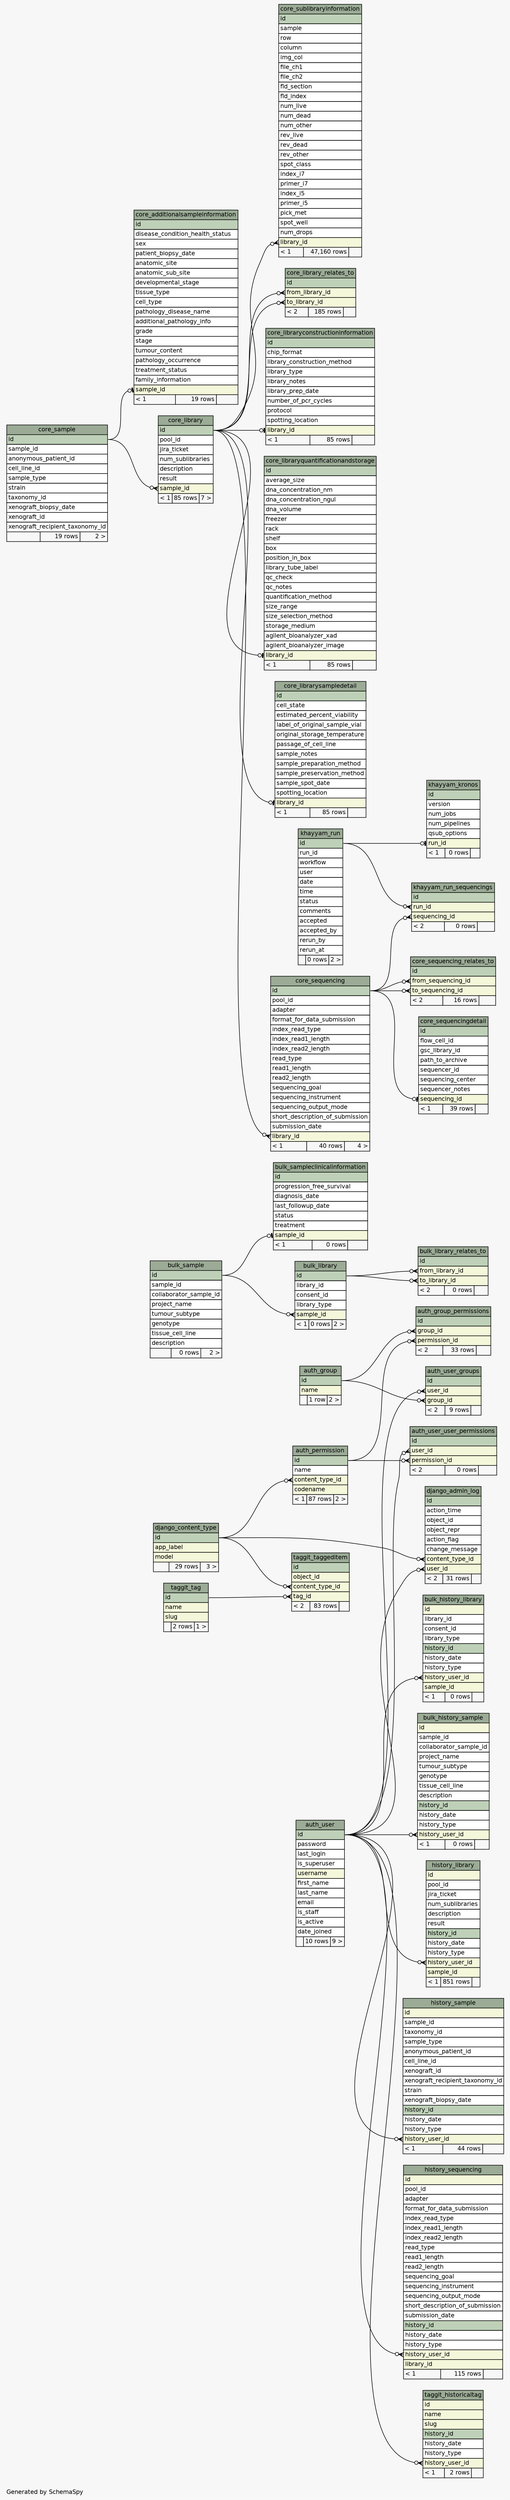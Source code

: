 // dot 2.36.0 on Mac OS X 10.9.5
// SchemaSpy rev 590
digraph "largeRelationshipsDiagram" {
  graph [
    rankdir="RL"
    bgcolor="#f7f7f7"
    label="\nGenerated by SchemaSpy"
    labeljust="l"
    nodesep="0.18"
    ranksep="0.46"
    fontname="Helvetica"
    fontsize="11"
  ];
  node [
    fontname="Helvetica"
    fontsize="11"
    shape="plaintext"
  ];
  edge [
    arrowsize="0.8"
  ];
  "auth_group" [
    label=<
    <TABLE BORDER="0" CELLBORDER="1" CELLSPACING="0" BGCOLOR="#ffffff">
      <TR><TD COLSPAN="3" BGCOLOR="#9bab96" ALIGN="CENTER">auth_group</TD></TR>
      <TR><TD PORT="id" COLSPAN="3" BGCOLOR="#bed1b8" ALIGN="LEFT">id</TD></TR>
      <TR><TD PORT="name" COLSPAN="3" BGCOLOR="#f4f7da" ALIGN="LEFT">name</TD></TR>
      <TR><TD ALIGN="LEFT" BGCOLOR="#f7f7f7">  </TD><TD ALIGN="RIGHT" BGCOLOR="#f7f7f7">1 row</TD><TD ALIGN="RIGHT" BGCOLOR="#f7f7f7">2 &gt;</TD></TR>
    </TABLE>>
    URL="tables/auth_group.html"
    tooltip="auth_group"
  ];
  "auth_group_permissions" [
    label=<
    <TABLE BORDER="0" CELLBORDER="1" CELLSPACING="0" BGCOLOR="#ffffff">
      <TR><TD COLSPAN="3" BGCOLOR="#9bab96" ALIGN="CENTER">auth_group_permissions</TD></TR>
      <TR><TD PORT="id" COLSPAN="3" BGCOLOR="#bed1b8" ALIGN="LEFT">id</TD></TR>
      <TR><TD PORT="group_id" COLSPAN="3" BGCOLOR="#f4f7da" ALIGN="LEFT">group_id</TD></TR>
      <TR><TD PORT="permission_id" COLSPAN="3" BGCOLOR="#f4f7da" ALIGN="LEFT">permission_id</TD></TR>
      <TR><TD ALIGN="LEFT" BGCOLOR="#f7f7f7">&lt; 2</TD><TD ALIGN="RIGHT" BGCOLOR="#f7f7f7">33 rows</TD><TD ALIGN="RIGHT" BGCOLOR="#f7f7f7">  </TD></TR>
    </TABLE>>
    URL="tables/auth_group_permissions.html"
    tooltip="auth_group_permissions"
  ];
  "auth_permission" [
    label=<
    <TABLE BORDER="0" CELLBORDER="1" CELLSPACING="0" BGCOLOR="#ffffff">
      <TR><TD COLSPAN="3" BGCOLOR="#9bab96" ALIGN="CENTER">auth_permission</TD></TR>
      <TR><TD PORT="id" COLSPAN="3" BGCOLOR="#bed1b8" ALIGN="LEFT">id</TD></TR>
      <TR><TD PORT="name" COLSPAN="3" ALIGN="LEFT">name</TD></TR>
      <TR><TD PORT="content_type_id" COLSPAN="3" BGCOLOR="#f4f7da" ALIGN="LEFT">content_type_id</TD></TR>
      <TR><TD PORT="codename" COLSPAN="3" BGCOLOR="#f4f7da" ALIGN="LEFT">codename</TD></TR>
      <TR><TD ALIGN="LEFT" BGCOLOR="#f7f7f7">&lt; 1</TD><TD ALIGN="RIGHT" BGCOLOR="#f7f7f7">87 rows</TD><TD ALIGN="RIGHT" BGCOLOR="#f7f7f7">2 &gt;</TD></TR>
    </TABLE>>
    URL="tables/auth_permission.html"
    tooltip="auth_permission"
  ];
  "auth_user" [
    label=<
    <TABLE BORDER="0" CELLBORDER="1" CELLSPACING="0" BGCOLOR="#ffffff">
      <TR><TD COLSPAN="3" BGCOLOR="#9bab96" ALIGN="CENTER">auth_user</TD></TR>
      <TR><TD PORT="id" COLSPAN="3" BGCOLOR="#bed1b8" ALIGN="LEFT">id</TD></TR>
      <TR><TD PORT="password" COLSPAN="3" ALIGN="LEFT">password</TD></TR>
      <TR><TD PORT="last_login" COLSPAN="3" ALIGN="LEFT">last_login</TD></TR>
      <TR><TD PORT="is_superuser" COLSPAN="3" ALIGN="LEFT">is_superuser</TD></TR>
      <TR><TD PORT="username" COLSPAN="3" BGCOLOR="#f4f7da" ALIGN="LEFT">username</TD></TR>
      <TR><TD PORT="first_name" COLSPAN="3" ALIGN="LEFT">first_name</TD></TR>
      <TR><TD PORT="last_name" COLSPAN="3" ALIGN="LEFT">last_name</TD></TR>
      <TR><TD PORT="email" COLSPAN="3" ALIGN="LEFT">email</TD></TR>
      <TR><TD PORT="is_staff" COLSPAN="3" ALIGN="LEFT">is_staff</TD></TR>
      <TR><TD PORT="is_active" COLSPAN="3" ALIGN="LEFT">is_active</TD></TR>
      <TR><TD PORT="date_joined" COLSPAN="3" ALIGN="LEFT">date_joined</TD></TR>
      <TR><TD ALIGN="LEFT" BGCOLOR="#f7f7f7">  </TD><TD ALIGN="RIGHT" BGCOLOR="#f7f7f7">10 rows</TD><TD ALIGN="RIGHT" BGCOLOR="#f7f7f7">9 &gt;</TD></TR>
    </TABLE>>
    URL="tables/auth_user.html"
    tooltip="auth_user"
  ];
  "auth_user_groups" [
    label=<
    <TABLE BORDER="0" CELLBORDER="1" CELLSPACING="0" BGCOLOR="#ffffff">
      <TR><TD COLSPAN="3" BGCOLOR="#9bab96" ALIGN="CENTER">auth_user_groups</TD></TR>
      <TR><TD PORT="id" COLSPAN="3" BGCOLOR="#bed1b8" ALIGN="LEFT">id</TD></TR>
      <TR><TD PORT="user_id" COLSPAN="3" BGCOLOR="#f4f7da" ALIGN="LEFT">user_id</TD></TR>
      <TR><TD PORT="group_id" COLSPAN="3" BGCOLOR="#f4f7da" ALIGN="LEFT">group_id</TD></TR>
      <TR><TD ALIGN="LEFT" BGCOLOR="#f7f7f7">&lt; 2</TD><TD ALIGN="RIGHT" BGCOLOR="#f7f7f7">9 rows</TD><TD ALIGN="RIGHT" BGCOLOR="#f7f7f7">  </TD></TR>
    </TABLE>>
    URL="tables/auth_user_groups.html"
    tooltip="auth_user_groups"
  ];
  "auth_user_user_permissions" [
    label=<
    <TABLE BORDER="0" CELLBORDER="1" CELLSPACING="0" BGCOLOR="#ffffff">
      <TR><TD COLSPAN="3" BGCOLOR="#9bab96" ALIGN="CENTER">auth_user_user_permissions</TD></TR>
      <TR><TD PORT="id" COLSPAN="3" BGCOLOR="#bed1b8" ALIGN="LEFT">id</TD></TR>
      <TR><TD PORT="user_id" COLSPAN="3" BGCOLOR="#f4f7da" ALIGN="LEFT">user_id</TD></TR>
      <TR><TD PORT="permission_id" COLSPAN="3" BGCOLOR="#f4f7da" ALIGN="LEFT">permission_id</TD></TR>
      <TR><TD ALIGN="LEFT" BGCOLOR="#f7f7f7">&lt; 2</TD><TD ALIGN="RIGHT" BGCOLOR="#f7f7f7">0 rows</TD><TD ALIGN="RIGHT" BGCOLOR="#f7f7f7">  </TD></TR>
    </TABLE>>
    URL="tables/auth_user_user_permissions.html"
    tooltip="auth_user_user_permissions"
  ];
  "bulk_history_library" [
    label=<
    <TABLE BORDER="0" CELLBORDER="1" CELLSPACING="0" BGCOLOR="#ffffff">
      <TR><TD COLSPAN="3" BGCOLOR="#9bab96" ALIGN="CENTER">bulk_history_library</TD></TR>
      <TR><TD PORT="id" COLSPAN="3" BGCOLOR="#f4f7da" ALIGN="LEFT">id</TD></TR>
      <TR><TD PORT="library_id" COLSPAN="3" ALIGN="LEFT">library_id</TD></TR>
      <TR><TD PORT="consent_id" COLSPAN="3" ALIGN="LEFT">consent_id</TD></TR>
      <TR><TD PORT="library_type" COLSPAN="3" ALIGN="LEFT">library_type</TD></TR>
      <TR><TD PORT="history_id" COLSPAN="3" BGCOLOR="#bed1b8" ALIGN="LEFT">history_id</TD></TR>
      <TR><TD PORT="history_date" COLSPAN="3" ALIGN="LEFT">history_date</TD></TR>
      <TR><TD PORT="history_type" COLSPAN="3" ALIGN="LEFT">history_type</TD></TR>
      <TR><TD PORT="history_user_id" COLSPAN="3" BGCOLOR="#f4f7da" ALIGN="LEFT">history_user_id</TD></TR>
      <TR><TD PORT="sample_id" COLSPAN="3" BGCOLOR="#f4f7da" ALIGN="LEFT">sample_id</TD></TR>
      <TR><TD ALIGN="LEFT" BGCOLOR="#f7f7f7">&lt; 1</TD><TD ALIGN="RIGHT" BGCOLOR="#f7f7f7">0 rows</TD><TD ALIGN="RIGHT" BGCOLOR="#f7f7f7">  </TD></TR>
    </TABLE>>
    URL="tables/bulk_history_library.html"
    tooltip="bulk_history_library"
  ];
  "bulk_history_sample" [
    label=<
    <TABLE BORDER="0" CELLBORDER="1" CELLSPACING="0" BGCOLOR="#ffffff">
      <TR><TD COLSPAN="3" BGCOLOR="#9bab96" ALIGN="CENTER">bulk_history_sample</TD></TR>
      <TR><TD PORT="id" COLSPAN="3" BGCOLOR="#f4f7da" ALIGN="LEFT">id</TD></TR>
      <TR><TD PORT="sample_id" COLSPAN="3" ALIGN="LEFT">sample_id</TD></TR>
      <TR><TD PORT="collaborator_sample_id" COLSPAN="3" ALIGN="LEFT">collaborator_sample_id</TD></TR>
      <TR><TD PORT="project_name" COLSPAN="3" ALIGN="LEFT">project_name</TD></TR>
      <TR><TD PORT="tumour_subtype" COLSPAN="3" ALIGN="LEFT">tumour_subtype</TD></TR>
      <TR><TD PORT="genotype" COLSPAN="3" ALIGN="LEFT">genotype</TD></TR>
      <TR><TD PORT="tissue_cell_line" COLSPAN="3" ALIGN="LEFT">tissue_cell_line</TD></TR>
      <TR><TD PORT="description" COLSPAN="3" ALIGN="LEFT">description</TD></TR>
      <TR><TD PORT="history_id" COLSPAN="3" BGCOLOR="#bed1b8" ALIGN="LEFT">history_id</TD></TR>
      <TR><TD PORT="history_date" COLSPAN="3" ALIGN="LEFT">history_date</TD></TR>
      <TR><TD PORT="history_type" COLSPAN="3" ALIGN="LEFT">history_type</TD></TR>
      <TR><TD PORT="history_user_id" COLSPAN="3" BGCOLOR="#f4f7da" ALIGN="LEFT">history_user_id</TD></TR>
      <TR><TD ALIGN="LEFT" BGCOLOR="#f7f7f7">&lt; 1</TD><TD ALIGN="RIGHT" BGCOLOR="#f7f7f7">0 rows</TD><TD ALIGN="RIGHT" BGCOLOR="#f7f7f7">  </TD></TR>
    </TABLE>>
    URL="tables/bulk_history_sample.html"
    tooltip="bulk_history_sample"
  ];
  "bulk_library" [
    label=<
    <TABLE BORDER="0" CELLBORDER="1" CELLSPACING="0" BGCOLOR="#ffffff">
      <TR><TD COLSPAN="3" BGCOLOR="#9bab96" ALIGN="CENTER">bulk_library</TD></TR>
      <TR><TD PORT="id" COLSPAN="3" BGCOLOR="#bed1b8" ALIGN="LEFT">id</TD></TR>
      <TR><TD PORT="library_id" COLSPAN="3" ALIGN="LEFT">library_id</TD></TR>
      <TR><TD PORT="consent_id" COLSPAN="3" ALIGN="LEFT">consent_id</TD></TR>
      <TR><TD PORT="library_type" COLSPAN="3" ALIGN="LEFT">library_type</TD></TR>
      <TR><TD PORT="sample_id" COLSPAN="3" BGCOLOR="#f4f7da" ALIGN="LEFT">sample_id</TD></TR>
      <TR><TD ALIGN="LEFT" BGCOLOR="#f7f7f7">&lt; 1</TD><TD ALIGN="RIGHT" BGCOLOR="#f7f7f7">0 rows</TD><TD ALIGN="RIGHT" BGCOLOR="#f7f7f7">2 &gt;</TD></TR>
    </TABLE>>
    URL="tables/bulk_library.html"
    tooltip="bulk_library"
  ];
  "bulk_library_relates_to" [
    label=<
    <TABLE BORDER="0" CELLBORDER="1" CELLSPACING="0" BGCOLOR="#ffffff">
      <TR><TD COLSPAN="3" BGCOLOR="#9bab96" ALIGN="CENTER">bulk_library_relates_to</TD></TR>
      <TR><TD PORT="id" COLSPAN="3" BGCOLOR="#bed1b8" ALIGN="LEFT">id</TD></TR>
      <TR><TD PORT="from_library_id" COLSPAN="3" BGCOLOR="#f4f7da" ALIGN="LEFT">from_library_id</TD></TR>
      <TR><TD PORT="to_library_id" COLSPAN="3" BGCOLOR="#f4f7da" ALIGN="LEFT">to_library_id</TD></TR>
      <TR><TD ALIGN="LEFT" BGCOLOR="#f7f7f7">&lt; 2</TD><TD ALIGN="RIGHT" BGCOLOR="#f7f7f7">0 rows</TD><TD ALIGN="RIGHT" BGCOLOR="#f7f7f7">  </TD></TR>
    </TABLE>>
    URL="tables/bulk_library_relates_to.html"
    tooltip="bulk_library_relates_to"
  ];
  "bulk_sample" [
    label=<
    <TABLE BORDER="0" CELLBORDER="1" CELLSPACING="0" BGCOLOR="#ffffff">
      <TR><TD COLSPAN="3" BGCOLOR="#9bab96" ALIGN="CENTER">bulk_sample</TD></TR>
      <TR><TD PORT="id" COLSPAN="3" BGCOLOR="#bed1b8" ALIGN="LEFT">id</TD></TR>
      <TR><TD PORT="sample_id" COLSPAN="3" ALIGN="LEFT">sample_id</TD></TR>
      <TR><TD PORT="collaborator_sample_id" COLSPAN="3" ALIGN="LEFT">collaborator_sample_id</TD></TR>
      <TR><TD PORT="project_name" COLSPAN="3" ALIGN="LEFT">project_name</TD></TR>
      <TR><TD PORT="tumour_subtype" COLSPAN="3" ALIGN="LEFT">tumour_subtype</TD></TR>
      <TR><TD PORT="genotype" COLSPAN="3" ALIGN="LEFT">genotype</TD></TR>
      <TR><TD PORT="tissue_cell_line" COLSPAN="3" ALIGN="LEFT">tissue_cell_line</TD></TR>
      <TR><TD PORT="description" COLSPAN="3" ALIGN="LEFT">description</TD></TR>
      <TR><TD ALIGN="LEFT" BGCOLOR="#f7f7f7">  </TD><TD ALIGN="RIGHT" BGCOLOR="#f7f7f7">0 rows</TD><TD ALIGN="RIGHT" BGCOLOR="#f7f7f7">2 &gt;</TD></TR>
    </TABLE>>
    URL="tables/bulk_sample.html"
    tooltip="bulk_sample"
  ];
  "bulk_sampleclinicalinformation" [
    label=<
    <TABLE BORDER="0" CELLBORDER="1" CELLSPACING="0" BGCOLOR="#ffffff">
      <TR><TD COLSPAN="3" BGCOLOR="#9bab96" ALIGN="CENTER">bulk_sampleclinicalinformation</TD></TR>
      <TR><TD PORT="id" COLSPAN="3" BGCOLOR="#bed1b8" ALIGN="LEFT">id</TD></TR>
      <TR><TD PORT="progression_free_survival" COLSPAN="3" ALIGN="LEFT">progression_free_survival</TD></TR>
      <TR><TD PORT="diagnosis_date" COLSPAN="3" ALIGN="LEFT">diagnosis_date</TD></TR>
      <TR><TD PORT="last_followup_date" COLSPAN="3" ALIGN="LEFT">last_followup_date</TD></TR>
      <TR><TD PORT="status" COLSPAN="3" ALIGN="LEFT">status</TD></TR>
      <TR><TD PORT="treatment" COLSPAN="3" ALIGN="LEFT">treatment</TD></TR>
      <TR><TD PORT="sample_id" COLSPAN="3" BGCOLOR="#f4f7da" ALIGN="LEFT">sample_id</TD></TR>
      <TR><TD ALIGN="LEFT" BGCOLOR="#f7f7f7">&lt; 1</TD><TD ALIGN="RIGHT" BGCOLOR="#f7f7f7">0 rows</TD><TD ALIGN="RIGHT" BGCOLOR="#f7f7f7">  </TD></TR>
    </TABLE>>
    URL="tables/bulk_sampleclinicalinformation.html"
    tooltip="bulk_sampleclinicalinformation"
  ];
  "core_additionalsampleinformation" [
    label=<
    <TABLE BORDER="0" CELLBORDER="1" CELLSPACING="0" BGCOLOR="#ffffff">
      <TR><TD COLSPAN="3" BGCOLOR="#9bab96" ALIGN="CENTER">core_additionalsampleinformation</TD></TR>
      <TR><TD PORT="id" COLSPAN="3" BGCOLOR="#bed1b8" ALIGN="LEFT">id</TD></TR>
      <TR><TD PORT="disease_condition_health_status" COLSPAN="3" ALIGN="LEFT">disease_condition_health_status</TD></TR>
      <TR><TD PORT="sex" COLSPAN="3" ALIGN="LEFT">sex</TD></TR>
      <TR><TD PORT="patient_biopsy_date" COLSPAN="3" ALIGN="LEFT">patient_biopsy_date</TD></TR>
      <TR><TD PORT="anatomic_site" COLSPAN="3" ALIGN="LEFT">anatomic_site</TD></TR>
      <TR><TD PORT="anatomic_sub_site" COLSPAN="3" ALIGN="LEFT">anatomic_sub_site</TD></TR>
      <TR><TD PORT="developmental_stage" COLSPAN="3" ALIGN="LEFT">developmental_stage</TD></TR>
      <TR><TD PORT="tissue_type" COLSPAN="3" ALIGN="LEFT">tissue_type</TD></TR>
      <TR><TD PORT="cell_type" COLSPAN="3" ALIGN="LEFT">cell_type</TD></TR>
      <TR><TD PORT="pathology_disease_name" COLSPAN="3" ALIGN="LEFT">pathology_disease_name</TD></TR>
      <TR><TD PORT="additional_pathology_info" COLSPAN="3" ALIGN="LEFT">additional_pathology_info</TD></TR>
      <TR><TD PORT="grade" COLSPAN="3" ALIGN="LEFT">grade</TD></TR>
      <TR><TD PORT="stage" COLSPAN="3" ALIGN="LEFT">stage</TD></TR>
      <TR><TD PORT="tumour_content" COLSPAN="3" ALIGN="LEFT">tumour_content</TD></TR>
      <TR><TD PORT="pathology_occurrence" COLSPAN="3" ALIGN="LEFT">pathology_occurrence</TD></TR>
      <TR><TD PORT="treatment_status" COLSPAN="3" ALIGN="LEFT">treatment_status</TD></TR>
      <TR><TD PORT="family_information" COLSPAN="3" ALIGN="LEFT">family_information</TD></TR>
      <TR><TD PORT="sample_id" COLSPAN="3" BGCOLOR="#f4f7da" ALIGN="LEFT">sample_id</TD></TR>
      <TR><TD ALIGN="LEFT" BGCOLOR="#f7f7f7">&lt; 1</TD><TD ALIGN="RIGHT" BGCOLOR="#f7f7f7">19 rows</TD><TD ALIGN="RIGHT" BGCOLOR="#f7f7f7">  </TD></TR>
    </TABLE>>
    URL="tables/core_additionalsampleinformation.html"
    tooltip="core_additionalsampleinformation"
  ];
  "core_library" [
    label=<
    <TABLE BORDER="0" CELLBORDER="1" CELLSPACING="0" BGCOLOR="#ffffff">
      <TR><TD COLSPAN="3" BGCOLOR="#9bab96" ALIGN="CENTER">core_library</TD></TR>
      <TR><TD PORT="id" COLSPAN="3" BGCOLOR="#bed1b8" ALIGN="LEFT">id</TD></TR>
      <TR><TD PORT="pool_id" COLSPAN="3" ALIGN="LEFT">pool_id</TD></TR>
      <TR><TD PORT="jira_ticket" COLSPAN="3" ALIGN="LEFT">jira_ticket</TD></TR>
      <TR><TD PORT="num_sublibraries" COLSPAN="3" ALIGN="LEFT">num_sublibraries</TD></TR>
      <TR><TD PORT="description" COLSPAN="3" ALIGN="LEFT">description</TD></TR>
      <TR><TD PORT="result" COLSPAN="3" ALIGN="LEFT">result</TD></TR>
      <TR><TD PORT="sample_id" COLSPAN="3" BGCOLOR="#f4f7da" ALIGN="LEFT">sample_id</TD></TR>
      <TR><TD ALIGN="LEFT" BGCOLOR="#f7f7f7">&lt; 1</TD><TD ALIGN="RIGHT" BGCOLOR="#f7f7f7">85 rows</TD><TD ALIGN="RIGHT" BGCOLOR="#f7f7f7">7 &gt;</TD></TR>
    </TABLE>>
    URL="tables/core_library.html"
    tooltip="core_library"
  ];
  "core_library_relates_to" [
    label=<
    <TABLE BORDER="0" CELLBORDER="1" CELLSPACING="0" BGCOLOR="#ffffff">
      <TR><TD COLSPAN="3" BGCOLOR="#9bab96" ALIGN="CENTER">core_library_relates_to</TD></TR>
      <TR><TD PORT="id" COLSPAN="3" BGCOLOR="#bed1b8" ALIGN="LEFT">id</TD></TR>
      <TR><TD PORT="from_library_id" COLSPAN="3" BGCOLOR="#f4f7da" ALIGN="LEFT">from_library_id</TD></TR>
      <TR><TD PORT="to_library_id" COLSPAN="3" BGCOLOR="#f4f7da" ALIGN="LEFT">to_library_id</TD></TR>
      <TR><TD ALIGN="LEFT" BGCOLOR="#f7f7f7">&lt; 2</TD><TD ALIGN="RIGHT" BGCOLOR="#f7f7f7">185 rows</TD><TD ALIGN="RIGHT" BGCOLOR="#f7f7f7">  </TD></TR>
    </TABLE>>
    URL="tables/core_library_relates_to.html"
    tooltip="core_library_relates_to"
  ];
  "core_libraryconstructioninformation" [
    label=<
    <TABLE BORDER="0" CELLBORDER="1" CELLSPACING="0" BGCOLOR="#ffffff">
      <TR><TD COLSPAN="3" BGCOLOR="#9bab96" ALIGN="CENTER">core_libraryconstructioninformation</TD></TR>
      <TR><TD PORT="id" COLSPAN="3" BGCOLOR="#bed1b8" ALIGN="LEFT">id</TD></TR>
      <TR><TD PORT="chip_format" COLSPAN="3" ALIGN="LEFT">chip_format</TD></TR>
      <TR><TD PORT="library_construction_method" COLSPAN="3" ALIGN="LEFT">library_construction_method</TD></TR>
      <TR><TD PORT="library_type" COLSPAN="3" ALIGN="LEFT">library_type</TD></TR>
      <TR><TD PORT="library_notes" COLSPAN="3" ALIGN="LEFT">library_notes</TD></TR>
      <TR><TD PORT="library_prep_date" COLSPAN="3" ALIGN="LEFT">library_prep_date</TD></TR>
      <TR><TD PORT="number_of_pcr_cycles" COLSPAN="3" ALIGN="LEFT">number_of_pcr_cycles</TD></TR>
      <TR><TD PORT="protocol" COLSPAN="3" ALIGN="LEFT">protocol</TD></TR>
      <TR><TD PORT="spotting_location" COLSPAN="3" ALIGN="LEFT">spotting_location</TD></TR>
      <TR><TD PORT="library_id" COLSPAN="3" BGCOLOR="#f4f7da" ALIGN="LEFT">library_id</TD></TR>
      <TR><TD ALIGN="LEFT" BGCOLOR="#f7f7f7">&lt; 1</TD><TD ALIGN="RIGHT" BGCOLOR="#f7f7f7">85 rows</TD><TD ALIGN="RIGHT" BGCOLOR="#f7f7f7">  </TD></TR>
    </TABLE>>
    URL="tables/core_libraryconstructioninformation.html"
    tooltip="core_libraryconstructioninformation"
  ];
  "core_libraryquantificationandstorage" [
    label=<
    <TABLE BORDER="0" CELLBORDER="1" CELLSPACING="0" BGCOLOR="#ffffff">
      <TR><TD COLSPAN="3" BGCOLOR="#9bab96" ALIGN="CENTER">core_libraryquantificationandstorage</TD></TR>
      <TR><TD PORT="id" COLSPAN="3" BGCOLOR="#bed1b8" ALIGN="LEFT">id</TD></TR>
      <TR><TD PORT="average_size" COLSPAN="3" ALIGN="LEFT">average_size</TD></TR>
      <TR><TD PORT="dna_concentration_nm" COLSPAN="3" ALIGN="LEFT">dna_concentration_nm</TD></TR>
      <TR><TD PORT="dna_concentration_ngul" COLSPAN="3" ALIGN="LEFT">dna_concentration_ngul</TD></TR>
      <TR><TD PORT="dna_volume" COLSPAN="3" ALIGN="LEFT">dna_volume</TD></TR>
      <TR><TD PORT="freezer" COLSPAN="3" ALIGN="LEFT">freezer</TD></TR>
      <TR><TD PORT="rack" COLSPAN="3" ALIGN="LEFT">rack</TD></TR>
      <TR><TD PORT="shelf" COLSPAN="3" ALIGN="LEFT">shelf</TD></TR>
      <TR><TD PORT="box" COLSPAN="3" ALIGN="LEFT">box</TD></TR>
      <TR><TD PORT="position_in_box" COLSPAN="3" ALIGN="LEFT">position_in_box</TD></TR>
      <TR><TD PORT="library_tube_label" COLSPAN="3" ALIGN="LEFT">library_tube_label</TD></TR>
      <TR><TD PORT="qc_check" COLSPAN="3" ALIGN="LEFT">qc_check</TD></TR>
      <TR><TD PORT="qc_notes" COLSPAN="3" ALIGN="LEFT">qc_notes</TD></TR>
      <TR><TD PORT="quantification_method" COLSPAN="3" ALIGN="LEFT">quantification_method</TD></TR>
      <TR><TD PORT="size_range" COLSPAN="3" ALIGN="LEFT">size_range</TD></TR>
      <TR><TD PORT="size_selection_method" COLSPAN="3" ALIGN="LEFT">size_selection_method</TD></TR>
      <TR><TD PORT="storage_medium" COLSPAN="3" ALIGN="LEFT">storage_medium</TD></TR>
      <TR><TD PORT="agilent_bioanalyzer_xad" COLSPAN="3" ALIGN="LEFT">agilent_bioanalyzer_xad</TD></TR>
      <TR><TD PORT="agilent_bioanalyzer_image" COLSPAN="3" ALIGN="LEFT">agilent_bioanalyzer_image</TD></TR>
      <TR><TD PORT="library_id" COLSPAN="3" BGCOLOR="#f4f7da" ALIGN="LEFT">library_id</TD></TR>
      <TR><TD ALIGN="LEFT" BGCOLOR="#f7f7f7">&lt; 1</TD><TD ALIGN="RIGHT" BGCOLOR="#f7f7f7">85 rows</TD><TD ALIGN="RIGHT" BGCOLOR="#f7f7f7">  </TD></TR>
    </TABLE>>
    URL="tables/core_libraryquantificationandstorage.html"
    tooltip="core_libraryquantificationandstorage"
  ];
  "core_librarysampledetail" [
    label=<
    <TABLE BORDER="0" CELLBORDER="1" CELLSPACING="0" BGCOLOR="#ffffff">
      <TR><TD COLSPAN="3" BGCOLOR="#9bab96" ALIGN="CENTER">core_librarysampledetail</TD></TR>
      <TR><TD PORT="id" COLSPAN="3" BGCOLOR="#bed1b8" ALIGN="LEFT">id</TD></TR>
      <TR><TD PORT="cell_state" COLSPAN="3" ALIGN="LEFT">cell_state</TD></TR>
      <TR><TD PORT="estimated_percent_viability" COLSPAN="3" ALIGN="LEFT">estimated_percent_viability</TD></TR>
      <TR><TD PORT="label_of_original_sample_vial" COLSPAN="3" ALIGN="LEFT">label_of_original_sample_vial</TD></TR>
      <TR><TD PORT="original_storage_temperature" COLSPAN="3" ALIGN="LEFT">original_storage_temperature</TD></TR>
      <TR><TD PORT="passage_of_cell_line" COLSPAN="3" ALIGN="LEFT">passage_of_cell_line</TD></TR>
      <TR><TD PORT="sample_notes" COLSPAN="3" ALIGN="LEFT">sample_notes</TD></TR>
      <TR><TD PORT="sample_preparation_method" COLSPAN="3" ALIGN="LEFT">sample_preparation_method</TD></TR>
      <TR><TD PORT="sample_preservation_method" COLSPAN="3" ALIGN="LEFT">sample_preservation_method</TD></TR>
      <TR><TD PORT="sample_spot_date" COLSPAN="3" ALIGN="LEFT">sample_spot_date</TD></TR>
      <TR><TD PORT="spotting_location" COLSPAN="3" ALIGN="LEFT">spotting_location</TD></TR>
      <TR><TD PORT="library_id" COLSPAN="3" BGCOLOR="#f4f7da" ALIGN="LEFT">library_id</TD></TR>
      <TR><TD ALIGN="LEFT" BGCOLOR="#f7f7f7">&lt; 1</TD><TD ALIGN="RIGHT" BGCOLOR="#f7f7f7">85 rows</TD><TD ALIGN="RIGHT" BGCOLOR="#f7f7f7">  </TD></TR>
    </TABLE>>
    URL="tables/core_librarysampledetail.html"
    tooltip="core_librarysampledetail"
  ];
  "core_sample" [
    label=<
    <TABLE BORDER="0" CELLBORDER="1" CELLSPACING="0" BGCOLOR="#ffffff">
      <TR><TD COLSPAN="3" BGCOLOR="#9bab96" ALIGN="CENTER">core_sample</TD></TR>
      <TR><TD PORT="id" COLSPAN="3" BGCOLOR="#bed1b8" ALIGN="LEFT">id</TD></TR>
      <TR><TD PORT="sample_id" COLSPAN="3" ALIGN="LEFT">sample_id</TD></TR>
      <TR><TD PORT="anonymous_patient_id" COLSPAN="3" ALIGN="LEFT">anonymous_patient_id</TD></TR>
      <TR><TD PORT="cell_line_id" COLSPAN="3" ALIGN="LEFT">cell_line_id</TD></TR>
      <TR><TD PORT="sample_type" COLSPAN="3" ALIGN="LEFT">sample_type</TD></TR>
      <TR><TD PORT="strain" COLSPAN="3" ALIGN="LEFT">strain</TD></TR>
      <TR><TD PORT="taxonomy_id" COLSPAN="3" ALIGN="LEFT">taxonomy_id</TD></TR>
      <TR><TD PORT="xenograft_biopsy_date" COLSPAN="3" ALIGN="LEFT">xenograft_biopsy_date</TD></TR>
      <TR><TD PORT="xenograft_id" COLSPAN="3" ALIGN="LEFT">xenograft_id</TD></TR>
      <TR><TD PORT="xenograft_recipient_taxonomy_id" COLSPAN="3" ALIGN="LEFT">xenograft_recipient_taxonomy_id</TD></TR>
      <TR><TD ALIGN="LEFT" BGCOLOR="#f7f7f7">  </TD><TD ALIGN="RIGHT" BGCOLOR="#f7f7f7">19 rows</TD><TD ALIGN="RIGHT" BGCOLOR="#f7f7f7">2 &gt;</TD></TR>
    </TABLE>>
    URL="tables/core_sample.html"
    tooltip="core_sample"
  ];
  "core_sequencing" [
    label=<
    <TABLE BORDER="0" CELLBORDER="1" CELLSPACING="0" BGCOLOR="#ffffff">
      <TR><TD COLSPAN="3" BGCOLOR="#9bab96" ALIGN="CENTER">core_sequencing</TD></TR>
      <TR><TD PORT="id" COLSPAN="3" BGCOLOR="#bed1b8" ALIGN="LEFT">id</TD></TR>
      <TR><TD PORT="pool_id" COLSPAN="3" ALIGN="LEFT">pool_id</TD></TR>
      <TR><TD PORT="adapter" COLSPAN="3" ALIGN="LEFT">adapter</TD></TR>
      <TR><TD PORT="format_for_data_submission" COLSPAN="3" ALIGN="LEFT">format_for_data_submission</TD></TR>
      <TR><TD PORT="index_read_type" COLSPAN="3" ALIGN="LEFT">index_read_type</TD></TR>
      <TR><TD PORT="index_read1_length" COLSPAN="3" ALIGN="LEFT">index_read1_length</TD></TR>
      <TR><TD PORT="index_read2_length" COLSPAN="3" ALIGN="LEFT">index_read2_length</TD></TR>
      <TR><TD PORT="read_type" COLSPAN="3" ALIGN="LEFT">read_type</TD></TR>
      <TR><TD PORT="read1_length" COLSPAN="3" ALIGN="LEFT">read1_length</TD></TR>
      <TR><TD PORT="read2_length" COLSPAN="3" ALIGN="LEFT">read2_length</TD></TR>
      <TR><TD PORT="sequencing_goal" COLSPAN="3" ALIGN="LEFT">sequencing_goal</TD></TR>
      <TR><TD PORT="sequencing_instrument" COLSPAN="3" ALIGN="LEFT">sequencing_instrument</TD></TR>
      <TR><TD PORT="sequencing_output_mode" COLSPAN="3" ALIGN="LEFT">sequencing_output_mode</TD></TR>
      <TR><TD PORT="short_description_of_submission" COLSPAN="3" ALIGN="LEFT">short_description_of_submission</TD></TR>
      <TR><TD PORT="submission_date" COLSPAN="3" ALIGN="LEFT">submission_date</TD></TR>
      <TR><TD PORT="library_id" COLSPAN="3" BGCOLOR="#f4f7da" ALIGN="LEFT">library_id</TD></TR>
      <TR><TD ALIGN="LEFT" BGCOLOR="#f7f7f7">&lt; 1</TD><TD ALIGN="RIGHT" BGCOLOR="#f7f7f7">40 rows</TD><TD ALIGN="RIGHT" BGCOLOR="#f7f7f7">4 &gt;</TD></TR>
    </TABLE>>
    URL="tables/core_sequencing.html"
    tooltip="core_sequencing"
  ];
  "core_sequencing_relates_to" [
    label=<
    <TABLE BORDER="0" CELLBORDER="1" CELLSPACING="0" BGCOLOR="#ffffff">
      <TR><TD COLSPAN="3" BGCOLOR="#9bab96" ALIGN="CENTER">core_sequencing_relates_to</TD></TR>
      <TR><TD PORT="id" COLSPAN="3" BGCOLOR="#bed1b8" ALIGN="LEFT">id</TD></TR>
      <TR><TD PORT="from_sequencing_id" COLSPAN="3" BGCOLOR="#f4f7da" ALIGN="LEFT">from_sequencing_id</TD></TR>
      <TR><TD PORT="to_sequencing_id" COLSPAN="3" BGCOLOR="#f4f7da" ALIGN="LEFT">to_sequencing_id</TD></TR>
      <TR><TD ALIGN="LEFT" BGCOLOR="#f7f7f7">&lt; 2</TD><TD ALIGN="RIGHT" BGCOLOR="#f7f7f7">16 rows</TD><TD ALIGN="RIGHT" BGCOLOR="#f7f7f7">  </TD></TR>
    </TABLE>>
    URL="tables/core_sequencing_relates_to.html"
    tooltip="core_sequencing_relates_to"
  ];
  "core_sequencingdetail" [
    label=<
    <TABLE BORDER="0" CELLBORDER="1" CELLSPACING="0" BGCOLOR="#ffffff">
      <TR><TD COLSPAN="3" BGCOLOR="#9bab96" ALIGN="CENTER">core_sequencingdetail</TD></TR>
      <TR><TD PORT="id" COLSPAN="3" BGCOLOR="#bed1b8" ALIGN="LEFT">id</TD></TR>
      <TR><TD PORT="flow_cell_id" COLSPAN="3" ALIGN="LEFT">flow_cell_id</TD></TR>
      <TR><TD PORT="gsc_library_id" COLSPAN="3" ALIGN="LEFT">gsc_library_id</TD></TR>
      <TR><TD PORT="path_to_archive" COLSPAN="3" ALIGN="LEFT">path_to_archive</TD></TR>
      <TR><TD PORT="sequencer_id" COLSPAN="3" ALIGN="LEFT">sequencer_id</TD></TR>
      <TR><TD PORT="sequencing_center" COLSPAN="3" ALIGN="LEFT">sequencing_center</TD></TR>
      <TR><TD PORT="sequencer_notes" COLSPAN="3" ALIGN="LEFT">sequencer_notes</TD></TR>
      <TR><TD PORT="sequencing_id" COLSPAN="3" BGCOLOR="#f4f7da" ALIGN="LEFT">sequencing_id</TD></TR>
      <TR><TD ALIGN="LEFT" BGCOLOR="#f7f7f7">&lt; 1</TD><TD ALIGN="RIGHT" BGCOLOR="#f7f7f7">39 rows</TD><TD ALIGN="RIGHT" BGCOLOR="#f7f7f7">  </TD></TR>
    </TABLE>>
    URL="tables/core_sequencingdetail.html"
    tooltip="core_sequencingdetail"
  ];
  "core_sublibraryinformation" [
    label=<
    <TABLE BORDER="0" CELLBORDER="1" CELLSPACING="0" BGCOLOR="#ffffff">
      <TR><TD COLSPAN="3" BGCOLOR="#9bab96" ALIGN="CENTER">core_sublibraryinformation</TD></TR>
      <TR><TD PORT="id" COLSPAN="3" BGCOLOR="#bed1b8" ALIGN="LEFT">id</TD></TR>
      <TR><TD PORT="sample" COLSPAN="3" ALIGN="LEFT">sample</TD></TR>
      <TR><TD PORT="row" COLSPAN="3" ALIGN="LEFT">row</TD></TR>
      <TR><TD PORT="column" COLSPAN="3" ALIGN="LEFT">column</TD></TR>
      <TR><TD PORT="img_col" COLSPAN="3" ALIGN="LEFT">img_col</TD></TR>
      <TR><TD PORT="file_ch1" COLSPAN="3" ALIGN="LEFT">file_ch1</TD></TR>
      <TR><TD PORT="file_ch2" COLSPAN="3" ALIGN="LEFT">file_ch2</TD></TR>
      <TR><TD PORT="fld_section" COLSPAN="3" ALIGN="LEFT">fld_section</TD></TR>
      <TR><TD PORT="fld_index" COLSPAN="3" ALIGN="LEFT">fld_index</TD></TR>
      <TR><TD PORT="num_live" COLSPAN="3" ALIGN="LEFT">num_live</TD></TR>
      <TR><TD PORT="num_dead" COLSPAN="3" ALIGN="LEFT">num_dead</TD></TR>
      <TR><TD PORT="num_other" COLSPAN="3" ALIGN="LEFT">num_other</TD></TR>
      <TR><TD PORT="rev_live" COLSPAN="3" ALIGN="LEFT">rev_live</TD></TR>
      <TR><TD PORT="rev_dead" COLSPAN="3" ALIGN="LEFT">rev_dead</TD></TR>
      <TR><TD PORT="rev_other" COLSPAN="3" ALIGN="LEFT">rev_other</TD></TR>
      <TR><TD PORT="spot_class" COLSPAN="3" ALIGN="LEFT">spot_class</TD></TR>
      <TR><TD PORT="index_i7" COLSPAN="3" ALIGN="LEFT">index_i7</TD></TR>
      <TR><TD PORT="primer_i7" COLSPAN="3" ALIGN="LEFT">primer_i7</TD></TR>
      <TR><TD PORT="index_i5" COLSPAN="3" ALIGN="LEFT">index_i5</TD></TR>
      <TR><TD PORT="primer_i5" COLSPAN="3" ALIGN="LEFT">primer_i5</TD></TR>
      <TR><TD PORT="pick_met" COLSPAN="3" ALIGN="LEFT">pick_met</TD></TR>
      <TR><TD PORT="spot_well" COLSPAN="3" ALIGN="LEFT">spot_well</TD></TR>
      <TR><TD PORT="num_drops" COLSPAN="3" ALIGN="LEFT">num_drops</TD></TR>
      <TR><TD PORT="library_id" COLSPAN="3" BGCOLOR="#f4f7da" ALIGN="LEFT">library_id</TD></TR>
      <TR><TD ALIGN="LEFT" BGCOLOR="#f7f7f7">&lt; 1</TD><TD ALIGN="RIGHT" BGCOLOR="#f7f7f7">47,160 rows</TD><TD ALIGN="RIGHT" BGCOLOR="#f7f7f7">  </TD></TR>
    </TABLE>>
    URL="tables/core_sublibraryinformation.html"
    tooltip="core_sublibraryinformation"
  ];
  "django_admin_log" [
    label=<
    <TABLE BORDER="0" CELLBORDER="1" CELLSPACING="0" BGCOLOR="#ffffff">
      <TR><TD COLSPAN="3" BGCOLOR="#9bab96" ALIGN="CENTER">django_admin_log</TD></TR>
      <TR><TD PORT="id" COLSPAN="3" BGCOLOR="#bed1b8" ALIGN="LEFT">id</TD></TR>
      <TR><TD PORT="action_time" COLSPAN="3" ALIGN="LEFT">action_time</TD></TR>
      <TR><TD PORT="object_id" COLSPAN="3" ALIGN="LEFT">object_id</TD></TR>
      <TR><TD PORT="object_repr" COLSPAN="3" ALIGN="LEFT">object_repr</TD></TR>
      <TR><TD PORT="action_flag" COLSPAN="3" ALIGN="LEFT">action_flag</TD></TR>
      <TR><TD PORT="change_message" COLSPAN="3" ALIGN="LEFT">change_message</TD></TR>
      <TR><TD PORT="content_type_id" COLSPAN="3" BGCOLOR="#f4f7da" ALIGN="LEFT">content_type_id</TD></TR>
      <TR><TD PORT="user_id" COLSPAN="3" BGCOLOR="#f4f7da" ALIGN="LEFT">user_id</TD></TR>
      <TR><TD ALIGN="LEFT" BGCOLOR="#f7f7f7">&lt; 2</TD><TD ALIGN="RIGHT" BGCOLOR="#f7f7f7">31 rows</TD><TD ALIGN="RIGHT" BGCOLOR="#f7f7f7">  </TD></TR>
    </TABLE>>
    URL="tables/django_admin_log.html"
    tooltip="django_admin_log"
  ];
  "django_content_type" [
    label=<
    <TABLE BORDER="0" CELLBORDER="1" CELLSPACING="0" BGCOLOR="#ffffff">
      <TR><TD COLSPAN="3" BGCOLOR="#9bab96" ALIGN="CENTER">django_content_type</TD></TR>
      <TR><TD PORT="id" COLSPAN="3" BGCOLOR="#bed1b8" ALIGN="LEFT">id</TD></TR>
      <TR><TD PORT="app_label" COLSPAN="3" BGCOLOR="#f4f7da" ALIGN="LEFT">app_label</TD></TR>
      <TR><TD PORT="model" COLSPAN="3" BGCOLOR="#f4f7da" ALIGN="LEFT">model</TD></TR>
      <TR><TD ALIGN="LEFT" BGCOLOR="#f7f7f7">  </TD><TD ALIGN="RIGHT" BGCOLOR="#f7f7f7">29 rows</TD><TD ALIGN="RIGHT" BGCOLOR="#f7f7f7">3 &gt;</TD></TR>
    </TABLE>>
    URL="tables/django_content_type.html"
    tooltip="django_content_type"
  ];
  "history_library" [
    label=<
    <TABLE BORDER="0" CELLBORDER="1" CELLSPACING="0" BGCOLOR="#ffffff">
      <TR><TD COLSPAN="3" BGCOLOR="#9bab96" ALIGN="CENTER">history_library</TD></TR>
      <TR><TD PORT="id" COLSPAN="3" BGCOLOR="#f4f7da" ALIGN="LEFT">id</TD></TR>
      <TR><TD PORT="pool_id" COLSPAN="3" ALIGN="LEFT">pool_id</TD></TR>
      <TR><TD PORT="jira_ticket" COLSPAN="3" ALIGN="LEFT">jira_ticket</TD></TR>
      <TR><TD PORT="num_sublibraries" COLSPAN="3" ALIGN="LEFT">num_sublibraries</TD></TR>
      <TR><TD PORT="description" COLSPAN="3" ALIGN="LEFT">description</TD></TR>
      <TR><TD PORT="result" COLSPAN="3" ALIGN="LEFT">result</TD></TR>
      <TR><TD PORT="history_id" COLSPAN="3" BGCOLOR="#bed1b8" ALIGN="LEFT">history_id</TD></TR>
      <TR><TD PORT="history_date" COLSPAN="3" ALIGN="LEFT">history_date</TD></TR>
      <TR><TD PORT="history_type" COLSPAN="3" ALIGN="LEFT">history_type</TD></TR>
      <TR><TD PORT="history_user_id" COLSPAN="3" BGCOLOR="#f4f7da" ALIGN="LEFT">history_user_id</TD></TR>
      <TR><TD PORT="sample_id" COLSPAN="3" BGCOLOR="#f4f7da" ALIGN="LEFT">sample_id</TD></TR>
      <TR><TD ALIGN="LEFT" BGCOLOR="#f7f7f7">&lt; 1</TD><TD ALIGN="RIGHT" BGCOLOR="#f7f7f7">851 rows</TD><TD ALIGN="RIGHT" BGCOLOR="#f7f7f7">  </TD></TR>
    </TABLE>>
    URL="tables/history_library.html"
    tooltip="history_library"
  ];
  "history_sample" [
    label=<
    <TABLE BORDER="0" CELLBORDER="1" CELLSPACING="0" BGCOLOR="#ffffff">
      <TR><TD COLSPAN="3" BGCOLOR="#9bab96" ALIGN="CENTER">history_sample</TD></TR>
      <TR><TD PORT="id" COLSPAN="3" BGCOLOR="#f4f7da" ALIGN="LEFT">id</TD></TR>
      <TR><TD PORT="sample_id" COLSPAN="3" ALIGN="LEFT">sample_id</TD></TR>
      <TR><TD PORT="taxonomy_id" COLSPAN="3" ALIGN="LEFT">taxonomy_id</TD></TR>
      <TR><TD PORT="sample_type" COLSPAN="3" ALIGN="LEFT">sample_type</TD></TR>
      <TR><TD PORT="anonymous_patient_id" COLSPAN="3" ALIGN="LEFT">anonymous_patient_id</TD></TR>
      <TR><TD PORT="cell_line_id" COLSPAN="3" ALIGN="LEFT">cell_line_id</TD></TR>
      <TR><TD PORT="xenograft_id" COLSPAN="3" ALIGN="LEFT">xenograft_id</TD></TR>
      <TR><TD PORT="xenograft_recipient_taxonomy_id" COLSPAN="3" ALIGN="LEFT">xenograft_recipient_taxonomy_id</TD></TR>
      <TR><TD PORT="strain" COLSPAN="3" ALIGN="LEFT">strain</TD></TR>
      <TR><TD PORT="xenograft_biopsy_date" COLSPAN="3" ALIGN="LEFT">xenograft_biopsy_date</TD></TR>
      <TR><TD PORT="history_id" COLSPAN="3" BGCOLOR="#bed1b8" ALIGN="LEFT">history_id</TD></TR>
      <TR><TD PORT="history_date" COLSPAN="3" ALIGN="LEFT">history_date</TD></TR>
      <TR><TD PORT="history_type" COLSPAN="3" ALIGN="LEFT">history_type</TD></TR>
      <TR><TD PORT="history_user_id" COLSPAN="3" BGCOLOR="#f4f7da" ALIGN="LEFT">history_user_id</TD></TR>
      <TR><TD ALIGN="LEFT" BGCOLOR="#f7f7f7">&lt; 1</TD><TD ALIGN="RIGHT" BGCOLOR="#f7f7f7">44 rows</TD><TD ALIGN="RIGHT" BGCOLOR="#f7f7f7">  </TD></TR>
    </TABLE>>
    URL="tables/history_sample.html"
    tooltip="history_sample"
  ];
  "history_sequencing" [
    label=<
    <TABLE BORDER="0" CELLBORDER="1" CELLSPACING="0" BGCOLOR="#ffffff">
      <TR><TD COLSPAN="3" BGCOLOR="#9bab96" ALIGN="CENTER">history_sequencing</TD></TR>
      <TR><TD PORT="id" COLSPAN="3" BGCOLOR="#f4f7da" ALIGN="LEFT">id</TD></TR>
      <TR><TD PORT="pool_id" COLSPAN="3" ALIGN="LEFT">pool_id</TD></TR>
      <TR><TD PORT="adapter" COLSPAN="3" ALIGN="LEFT">adapter</TD></TR>
      <TR><TD PORT="format_for_data_submission" COLSPAN="3" ALIGN="LEFT">format_for_data_submission</TD></TR>
      <TR><TD PORT="index_read_type" COLSPAN="3" ALIGN="LEFT">index_read_type</TD></TR>
      <TR><TD PORT="index_read1_length" COLSPAN="3" ALIGN="LEFT">index_read1_length</TD></TR>
      <TR><TD PORT="index_read2_length" COLSPAN="3" ALIGN="LEFT">index_read2_length</TD></TR>
      <TR><TD PORT="read_type" COLSPAN="3" ALIGN="LEFT">read_type</TD></TR>
      <TR><TD PORT="read1_length" COLSPAN="3" ALIGN="LEFT">read1_length</TD></TR>
      <TR><TD PORT="read2_length" COLSPAN="3" ALIGN="LEFT">read2_length</TD></TR>
      <TR><TD PORT="sequencing_goal" COLSPAN="3" ALIGN="LEFT">sequencing_goal</TD></TR>
      <TR><TD PORT="sequencing_instrument" COLSPAN="3" ALIGN="LEFT">sequencing_instrument</TD></TR>
      <TR><TD PORT="sequencing_output_mode" COLSPAN="3" ALIGN="LEFT">sequencing_output_mode</TD></TR>
      <TR><TD PORT="short_description_of_submission" COLSPAN="3" ALIGN="LEFT">short_description_of_submission</TD></TR>
      <TR><TD PORT="submission_date" COLSPAN="3" ALIGN="LEFT">submission_date</TD></TR>
      <TR><TD PORT="history_id" COLSPAN="3" BGCOLOR="#bed1b8" ALIGN="LEFT">history_id</TD></TR>
      <TR><TD PORT="history_date" COLSPAN="3" ALIGN="LEFT">history_date</TD></TR>
      <TR><TD PORT="history_type" COLSPAN="3" ALIGN="LEFT">history_type</TD></TR>
      <TR><TD PORT="history_user_id" COLSPAN="3" BGCOLOR="#f4f7da" ALIGN="LEFT">history_user_id</TD></TR>
      <TR><TD PORT="library_id" COLSPAN="3" BGCOLOR="#f4f7da" ALIGN="LEFT">library_id</TD></TR>
      <TR><TD ALIGN="LEFT" BGCOLOR="#f7f7f7">&lt; 1</TD><TD ALIGN="RIGHT" BGCOLOR="#f7f7f7">115 rows</TD><TD ALIGN="RIGHT" BGCOLOR="#f7f7f7">  </TD></TR>
    </TABLE>>
    URL="tables/history_sequencing.html"
    tooltip="history_sequencing"
  ];
  "khayyam_kronos" [
    label=<
    <TABLE BORDER="0" CELLBORDER="1" CELLSPACING="0" BGCOLOR="#ffffff">
      <TR><TD COLSPAN="3" BGCOLOR="#9bab96" ALIGN="CENTER">khayyam_kronos</TD></TR>
      <TR><TD PORT="id" COLSPAN="3" BGCOLOR="#bed1b8" ALIGN="LEFT">id</TD></TR>
      <TR><TD PORT="version" COLSPAN="3" ALIGN="LEFT">version</TD></TR>
      <TR><TD PORT="num_jobs" COLSPAN="3" ALIGN="LEFT">num_jobs</TD></TR>
      <TR><TD PORT="num_pipelines" COLSPAN="3" ALIGN="LEFT">num_pipelines</TD></TR>
      <TR><TD PORT="qsub_options" COLSPAN="3" ALIGN="LEFT">qsub_options</TD></TR>
      <TR><TD PORT="run_id" COLSPAN="3" BGCOLOR="#f4f7da" ALIGN="LEFT">run_id</TD></TR>
      <TR><TD ALIGN="LEFT" BGCOLOR="#f7f7f7">&lt; 1</TD><TD ALIGN="RIGHT" BGCOLOR="#f7f7f7">0 rows</TD><TD ALIGN="RIGHT" BGCOLOR="#f7f7f7">  </TD></TR>
    </TABLE>>
    URL="tables/khayyam_kronos.html"
    tooltip="khayyam_kronos"
  ];
  "khayyam_run" [
    label=<
    <TABLE BORDER="0" CELLBORDER="1" CELLSPACING="0" BGCOLOR="#ffffff">
      <TR><TD COLSPAN="3" BGCOLOR="#9bab96" ALIGN="CENTER">khayyam_run</TD></TR>
      <TR><TD PORT="id" COLSPAN="3" BGCOLOR="#bed1b8" ALIGN="LEFT">id</TD></TR>
      <TR><TD PORT="run_id" COLSPAN="3" ALIGN="LEFT">run_id</TD></TR>
      <TR><TD PORT="workflow" COLSPAN="3" ALIGN="LEFT">workflow</TD></TR>
      <TR><TD PORT="user" COLSPAN="3" ALIGN="LEFT">user</TD></TR>
      <TR><TD PORT="date" COLSPAN="3" ALIGN="LEFT">date</TD></TR>
      <TR><TD PORT="time" COLSPAN="3" ALIGN="LEFT">time</TD></TR>
      <TR><TD PORT="status" COLSPAN="3" ALIGN="LEFT">status</TD></TR>
      <TR><TD PORT="comments" COLSPAN="3" ALIGN="LEFT">comments</TD></TR>
      <TR><TD PORT="accepted" COLSPAN="3" ALIGN="LEFT">accepted</TD></TR>
      <TR><TD PORT="accepted_by" COLSPAN="3" ALIGN="LEFT">accepted_by</TD></TR>
      <TR><TD PORT="rerun_by" COLSPAN="3" ALIGN="LEFT">rerun_by</TD></TR>
      <TR><TD PORT="rerun_at" COLSPAN="3" ALIGN="LEFT">rerun_at</TD></TR>
      <TR><TD ALIGN="LEFT" BGCOLOR="#f7f7f7">  </TD><TD ALIGN="RIGHT" BGCOLOR="#f7f7f7">0 rows</TD><TD ALIGN="RIGHT" BGCOLOR="#f7f7f7">2 &gt;</TD></TR>
    </TABLE>>
    URL="tables/khayyam_run.html"
    tooltip="khayyam_run"
  ];
  "khayyam_run_sequencings" [
    label=<
    <TABLE BORDER="0" CELLBORDER="1" CELLSPACING="0" BGCOLOR="#ffffff">
      <TR><TD COLSPAN="3" BGCOLOR="#9bab96" ALIGN="CENTER">khayyam_run_sequencings</TD></TR>
      <TR><TD PORT="id" COLSPAN="3" BGCOLOR="#bed1b8" ALIGN="LEFT">id</TD></TR>
      <TR><TD PORT="run_id" COLSPAN="3" BGCOLOR="#f4f7da" ALIGN="LEFT">run_id</TD></TR>
      <TR><TD PORT="sequencing_id" COLSPAN="3" BGCOLOR="#f4f7da" ALIGN="LEFT">sequencing_id</TD></TR>
      <TR><TD ALIGN="LEFT" BGCOLOR="#f7f7f7">&lt; 2</TD><TD ALIGN="RIGHT" BGCOLOR="#f7f7f7">0 rows</TD><TD ALIGN="RIGHT" BGCOLOR="#f7f7f7">  </TD></TR>
    </TABLE>>
    URL="tables/khayyam_run_sequencings.html"
    tooltip="khayyam_run_sequencings"
  ];
  "taggit_historicaltag" [
    label=<
    <TABLE BORDER="0" CELLBORDER="1" CELLSPACING="0" BGCOLOR="#ffffff">
      <TR><TD COLSPAN="3" BGCOLOR="#9bab96" ALIGN="CENTER">taggit_historicaltag</TD></TR>
      <TR><TD PORT="id" COLSPAN="3" BGCOLOR="#f4f7da" ALIGN="LEFT">id</TD></TR>
      <TR><TD PORT="name" COLSPAN="3" BGCOLOR="#f4f7da" ALIGN="LEFT">name</TD></TR>
      <TR><TD PORT="slug" COLSPAN="3" BGCOLOR="#f4f7da" ALIGN="LEFT">slug</TD></TR>
      <TR><TD PORT="history_id" COLSPAN="3" BGCOLOR="#bed1b8" ALIGN="LEFT">history_id</TD></TR>
      <TR><TD PORT="history_date" COLSPAN="3" ALIGN="LEFT">history_date</TD></TR>
      <TR><TD PORT="history_type" COLSPAN="3" ALIGN="LEFT">history_type</TD></TR>
      <TR><TD PORT="history_user_id" COLSPAN="3" BGCOLOR="#f4f7da" ALIGN="LEFT">history_user_id</TD></TR>
      <TR><TD ALIGN="LEFT" BGCOLOR="#f7f7f7">&lt; 1</TD><TD ALIGN="RIGHT" BGCOLOR="#f7f7f7">2 rows</TD><TD ALIGN="RIGHT" BGCOLOR="#f7f7f7">  </TD></TR>
    </TABLE>>
    URL="tables/taggit_historicaltag.html"
    tooltip="taggit_historicaltag"
  ];
  "taggit_tag" [
    label=<
    <TABLE BORDER="0" CELLBORDER="1" CELLSPACING="0" BGCOLOR="#ffffff">
      <TR><TD COLSPAN="3" BGCOLOR="#9bab96" ALIGN="CENTER">taggit_tag</TD></TR>
      <TR><TD PORT="id" COLSPAN="3" BGCOLOR="#bed1b8" ALIGN="LEFT">id</TD></TR>
      <TR><TD PORT="name" COLSPAN="3" BGCOLOR="#f4f7da" ALIGN="LEFT">name</TD></TR>
      <TR><TD PORT="slug" COLSPAN="3" BGCOLOR="#f4f7da" ALIGN="LEFT">slug</TD></TR>
      <TR><TD ALIGN="LEFT" BGCOLOR="#f7f7f7">  </TD><TD ALIGN="RIGHT" BGCOLOR="#f7f7f7">2 rows</TD><TD ALIGN="RIGHT" BGCOLOR="#f7f7f7">1 &gt;</TD></TR>
    </TABLE>>
    URL="tables/taggit_tag.html"
    tooltip="taggit_tag"
  ];
  "taggit_taggeditem" [
    label=<
    <TABLE BORDER="0" CELLBORDER="1" CELLSPACING="0" BGCOLOR="#ffffff">
      <TR><TD COLSPAN="3" BGCOLOR="#9bab96" ALIGN="CENTER">taggit_taggeditem</TD></TR>
      <TR><TD PORT="id" COLSPAN="3" BGCOLOR="#bed1b8" ALIGN="LEFT">id</TD></TR>
      <TR><TD PORT="object_id" COLSPAN="3" BGCOLOR="#f4f7da" ALIGN="LEFT">object_id</TD></TR>
      <TR><TD PORT="content_type_id" COLSPAN="3" BGCOLOR="#f4f7da" ALIGN="LEFT">content_type_id</TD></TR>
      <TR><TD PORT="tag_id" COLSPAN="3" BGCOLOR="#f4f7da" ALIGN="LEFT">tag_id</TD></TR>
      <TR><TD ALIGN="LEFT" BGCOLOR="#f7f7f7">&lt; 2</TD><TD ALIGN="RIGHT" BGCOLOR="#f7f7f7">83 rows</TD><TD ALIGN="RIGHT" BGCOLOR="#f7f7f7">  </TD></TR>
    </TABLE>>
    URL="tables/taggit_taggeditem.html"
    tooltip="taggit_taggeditem"
  ];
  "auth_group_permissions":"group_id":w -> "auth_group":"id":e [arrowhead=none dir=back arrowtail=crowodot];
  "auth_group_permissions":"permission_id":w -> "auth_permission":"id":e [arrowhead=none dir=back arrowtail=crowodot];
  "auth_permission":"content_type_id":w -> "django_content_type":"id":e [arrowhead=none dir=back arrowtail=crowodot];
  "auth_user_groups":"group_id":w -> "auth_group":"id":e [arrowhead=none dir=back arrowtail=crowodot];
  "auth_user_groups":"user_id":w -> "auth_user":"id":e [arrowhead=none dir=back arrowtail=crowodot];
  "auth_user_user_permissions":"permission_id":w -> "auth_permission":"id":e [arrowhead=none dir=back arrowtail=crowodot];
  "auth_user_user_permissions":"user_id":w -> "auth_user":"id":e [arrowhead=none dir=back arrowtail=crowodot];
  "bulk_history_library":"history_user_id":w -> "auth_user":"id":e [arrowhead=none dir=back arrowtail=crowodot];
  "bulk_history_sample":"history_user_id":w -> "auth_user":"id":e [arrowhead=none dir=back arrowtail=crowodot];
  "bulk_library":"sample_id":w -> "bulk_sample":"id":e [arrowhead=none dir=back arrowtail=crowodot];
  "bulk_library_relates_to":"from_library_id":w -> "bulk_library":"id":e [arrowhead=none dir=back arrowtail=crowodot];
  "bulk_library_relates_to":"to_library_id":w -> "bulk_library":"id":e [arrowhead=none dir=back arrowtail=crowodot];
  "bulk_sampleclinicalinformation":"sample_id":w -> "bulk_sample":"id":e [arrowhead=none dir=back arrowtail=teeodot];
  "core_additionalsampleinformation":"sample_id":w -> "core_sample":"id":e [arrowhead=none dir=back arrowtail=teeodot];
  "core_library":"sample_id":w -> "core_sample":"id":e [arrowhead=none dir=back arrowtail=crowodot];
  "core_library_relates_to":"from_library_id":w -> "core_library":"id":e [arrowhead=none dir=back arrowtail=crowodot];
  "core_library_relates_to":"to_library_id":w -> "core_library":"id":e [arrowhead=none dir=back arrowtail=crowodot];
  "core_libraryconstructioninformation":"library_id":w -> "core_library":"id":e [arrowhead=none dir=back arrowtail=teeodot];
  "core_libraryquantificationandstorage":"library_id":w -> "core_library":"id":e [arrowhead=none dir=back arrowtail=teeodot];
  "core_librarysampledetail":"library_id":w -> "core_library":"id":e [arrowhead=none dir=back arrowtail=teeodot];
  "core_sequencing":"library_id":w -> "core_library":"id":e [arrowhead=none dir=back arrowtail=crowodot];
  "core_sequencing_relates_to":"from_sequencing_id":w -> "core_sequencing":"id":e [arrowhead=none dir=back arrowtail=crowodot];
  "core_sequencing_relates_to":"to_sequencing_id":w -> "core_sequencing":"id":e [arrowhead=none dir=back arrowtail=crowodot];
  "core_sequencingdetail":"sequencing_id":w -> "core_sequencing":"id":e [arrowhead=none dir=back arrowtail=teeodot];
  "core_sublibraryinformation":"library_id":w -> "core_library":"id":e [arrowhead=none dir=back arrowtail=crowodot];
  "django_admin_log":"content_type_id":w -> "django_content_type":"id":e [arrowhead=none dir=back arrowtail=crowodot];
  "django_admin_log":"user_id":w -> "auth_user":"id":e [arrowhead=none dir=back arrowtail=crowodot];
  "history_library":"history_user_id":w -> "auth_user":"id":e [arrowhead=none dir=back arrowtail=crowodot];
  "history_sample":"history_user_id":w -> "auth_user":"id":e [arrowhead=none dir=back arrowtail=crowodot];
  "history_sequencing":"history_user_id":w -> "auth_user":"id":e [arrowhead=none dir=back arrowtail=crowodot];
  "khayyam_kronos":"run_id":w -> "khayyam_run":"id":e [arrowhead=none dir=back arrowtail=teeodot];
  "khayyam_run_sequencings":"run_id":w -> "khayyam_run":"id":e [arrowhead=none dir=back arrowtail=crowodot];
  "khayyam_run_sequencings":"sequencing_id":w -> "core_sequencing":"id":e [arrowhead=none dir=back arrowtail=crowodot];
  "taggit_historicaltag":"history_user_id":w -> "auth_user":"id":e [arrowhead=none dir=back arrowtail=crowodot];
  "taggit_taggeditem":"content_type_id":w -> "django_content_type":"id":e [arrowhead=none dir=back arrowtail=crowodot];
  "taggit_taggeditem":"tag_id":w -> "taggit_tag":"id":e [arrowhead=none dir=back arrowtail=crowodot];
}
